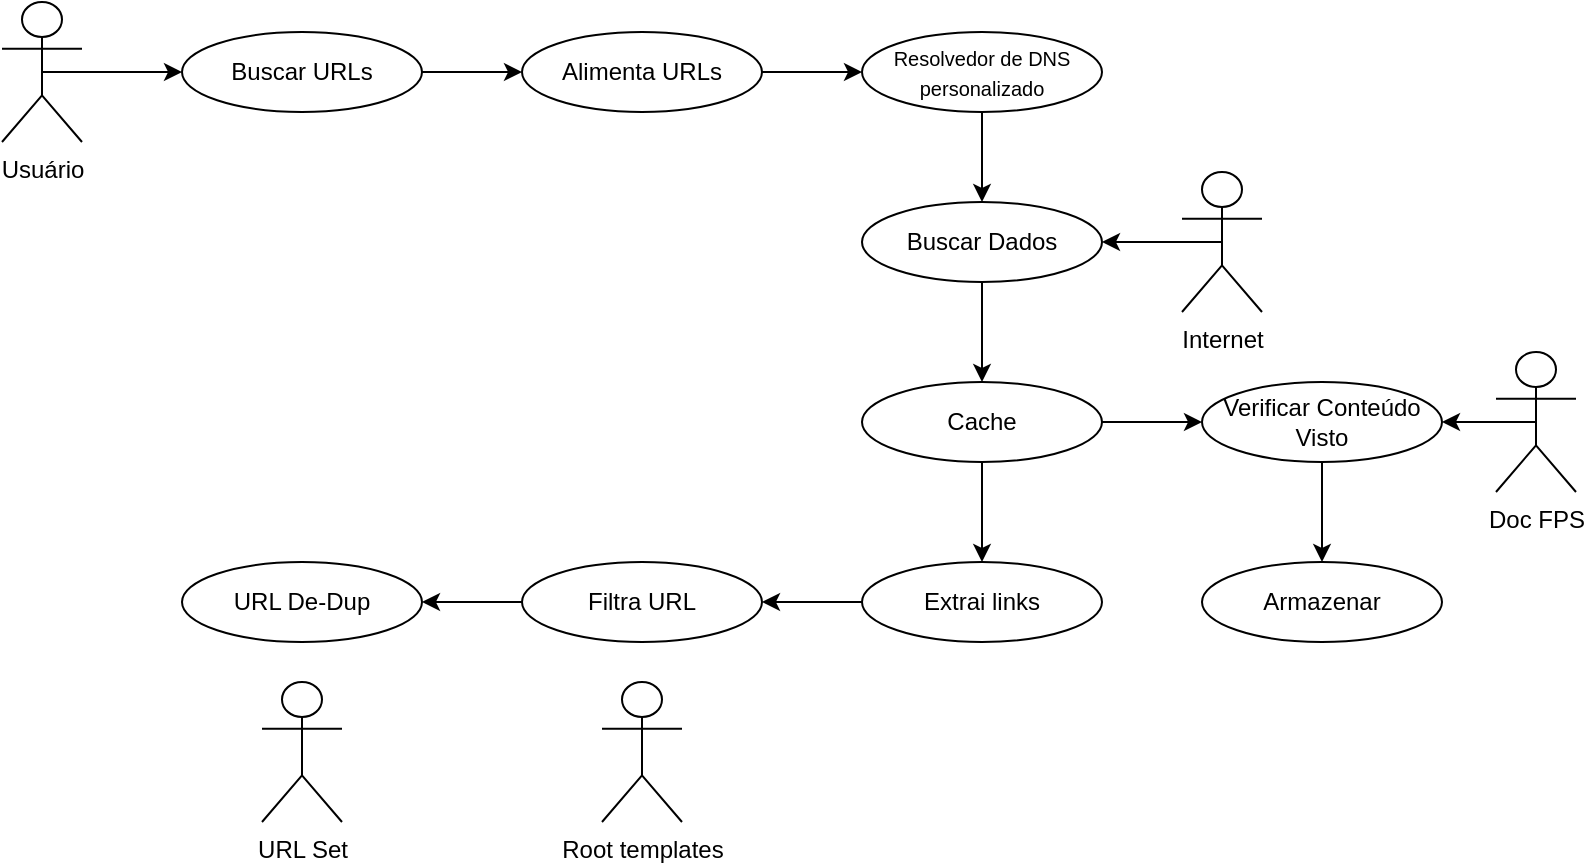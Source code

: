 <mxfile version="24.2.3" type="google">
  <diagram name="Página-1" id="jfTaKeymyc3jLOlq6_Pa">
    <mxGraphModel dx="1185" dy="647" grid="1" gridSize="10" guides="1" tooltips="1" connect="1" arrows="1" fold="1" page="1" pageScale="1" pageWidth="827" pageHeight="1169" math="0" shadow="0">
      <root>
        <mxCell id="0" />
        <mxCell id="1" parent="0" />
        <mxCell id="3rXu2008g0fKP-5y-TBy-28" style="edgeStyle=orthogonalEdgeStyle;rounded=0;orthogonalLoop=1;jettySize=auto;html=1;exitX=0.5;exitY=0.5;exitDx=0;exitDy=0;exitPerimeter=0;" parent="1" source="3rXu2008g0fKP-5y-TBy-1" target="3rXu2008g0fKP-5y-TBy-2" edge="1">
          <mxGeometry relative="1" as="geometry" />
        </mxCell>
        <mxCell id="3rXu2008g0fKP-5y-TBy-1" value="Usuário" style="shape=umlActor;verticalLabelPosition=bottom;verticalAlign=top;html=1;outlineConnect=0;" parent="1" vertex="1">
          <mxGeometry x="40" y="80" width="40" height="70" as="geometry" />
        </mxCell>
        <mxCell id="3rXu2008g0fKP-5y-TBy-16" style="edgeStyle=orthogonalEdgeStyle;rounded=0;orthogonalLoop=1;jettySize=auto;html=1;exitX=1;exitY=0.5;exitDx=0;exitDy=0;entryX=0;entryY=0.5;entryDx=0;entryDy=0;" parent="1" source="3rXu2008g0fKP-5y-TBy-2" target="3rXu2008g0fKP-5y-TBy-3" edge="1">
          <mxGeometry relative="1" as="geometry" />
        </mxCell>
        <mxCell id="3rXu2008g0fKP-5y-TBy-2" value="Buscar URLs" style="ellipse;whiteSpace=wrap;html=1;" parent="1" vertex="1">
          <mxGeometry x="130" y="95" width="120" height="40" as="geometry" />
        </mxCell>
        <mxCell id="3rXu2008g0fKP-5y-TBy-17" style="edgeStyle=orthogonalEdgeStyle;rounded=0;orthogonalLoop=1;jettySize=auto;html=1;exitX=1;exitY=0.5;exitDx=0;exitDy=0;entryX=0;entryY=0.5;entryDx=0;entryDy=0;" parent="1" source="3rXu2008g0fKP-5y-TBy-3" target="3rXu2008g0fKP-5y-TBy-4" edge="1">
          <mxGeometry relative="1" as="geometry" />
        </mxCell>
        <mxCell id="3rXu2008g0fKP-5y-TBy-3" value="Alimenta URLs" style="ellipse;whiteSpace=wrap;html=1;" parent="1" vertex="1">
          <mxGeometry x="300" y="95" width="120" height="40" as="geometry" />
        </mxCell>
        <mxCell id="3rXu2008g0fKP-5y-TBy-18" style="edgeStyle=orthogonalEdgeStyle;rounded=0;orthogonalLoop=1;jettySize=auto;html=1;exitX=0.5;exitY=1;exitDx=0;exitDy=0;entryX=0.5;entryY=0;entryDx=0;entryDy=0;" parent="1" source="3rXu2008g0fKP-5y-TBy-4" target="3rXu2008g0fKP-5y-TBy-5" edge="1">
          <mxGeometry relative="1" as="geometry" />
        </mxCell>
        <mxCell id="3rXu2008g0fKP-5y-TBy-4" value="&lt;font style=&quot;font-size: 10px;&quot;&gt;Resolvedor de DNS personalizado&lt;/font&gt;" style="ellipse;whiteSpace=wrap;html=1;" parent="1" vertex="1">
          <mxGeometry x="470" y="95" width="120" height="40" as="geometry" />
        </mxCell>
        <mxCell id="3rXu2008g0fKP-5y-TBy-19" style="edgeStyle=orthogonalEdgeStyle;rounded=0;orthogonalLoop=1;jettySize=auto;html=1;exitX=0.5;exitY=1;exitDx=0;exitDy=0;entryX=0.5;entryY=0;entryDx=0;entryDy=0;" parent="1" source="3rXu2008g0fKP-5y-TBy-5" target="3rXu2008g0fKP-5y-TBy-6" edge="1">
          <mxGeometry relative="1" as="geometry" />
        </mxCell>
        <mxCell id="3rXu2008g0fKP-5y-TBy-5" value="Buscar Dados" style="ellipse;whiteSpace=wrap;html=1;" parent="1" vertex="1">
          <mxGeometry x="470" y="180" width="120" height="40" as="geometry" />
        </mxCell>
        <mxCell id="3rXu2008g0fKP-5y-TBy-20" style="edgeStyle=orthogonalEdgeStyle;rounded=0;orthogonalLoop=1;jettySize=auto;html=1;exitX=0.5;exitY=1;exitDx=0;exitDy=0;entryX=0.5;entryY=0;entryDx=0;entryDy=0;" parent="1" source="3rXu2008g0fKP-5y-TBy-6" target="3rXu2008g0fKP-5y-TBy-7" edge="1">
          <mxGeometry relative="1" as="geometry" />
        </mxCell>
        <mxCell id="3rXu2008g0fKP-5y-TBy-21" style="edgeStyle=orthogonalEdgeStyle;rounded=0;orthogonalLoop=1;jettySize=auto;html=1;exitX=1;exitY=0.5;exitDx=0;exitDy=0;entryX=0;entryY=0.5;entryDx=0;entryDy=0;" parent="1" source="3rXu2008g0fKP-5y-TBy-6" target="3rXu2008g0fKP-5y-TBy-8" edge="1">
          <mxGeometry relative="1" as="geometry" />
        </mxCell>
        <mxCell id="3rXu2008g0fKP-5y-TBy-6" value="Cache" style="ellipse;whiteSpace=wrap;html=1;" parent="1" vertex="1">
          <mxGeometry x="470" y="270" width="120" height="40" as="geometry" />
        </mxCell>
        <mxCell id="3rXu2008g0fKP-5y-TBy-23" style="edgeStyle=orthogonalEdgeStyle;rounded=0;orthogonalLoop=1;jettySize=auto;html=1;exitX=0;exitY=0.5;exitDx=0;exitDy=0;entryX=1;entryY=0.5;entryDx=0;entryDy=0;" parent="1" source="3rXu2008g0fKP-5y-TBy-7" target="3rXu2008g0fKP-5y-TBy-10" edge="1">
          <mxGeometry relative="1" as="geometry" />
        </mxCell>
        <mxCell id="3rXu2008g0fKP-5y-TBy-7" value="Extrai links" style="ellipse;whiteSpace=wrap;html=1;" parent="1" vertex="1">
          <mxGeometry x="470" y="360" width="120" height="40" as="geometry" />
        </mxCell>
        <mxCell id="3rXu2008g0fKP-5y-TBy-22" style="edgeStyle=orthogonalEdgeStyle;rounded=0;orthogonalLoop=1;jettySize=auto;html=1;exitX=0.5;exitY=1;exitDx=0;exitDy=0;entryX=0.5;entryY=0;entryDx=0;entryDy=0;" parent="1" source="3rXu2008g0fKP-5y-TBy-8" target="3rXu2008g0fKP-5y-TBy-9" edge="1">
          <mxGeometry relative="1" as="geometry" />
        </mxCell>
        <mxCell id="3rXu2008g0fKP-5y-TBy-8" value="Verificar Conteúdo Visto" style="ellipse;whiteSpace=wrap;html=1;" parent="1" vertex="1">
          <mxGeometry x="640" y="270" width="120" height="40" as="geometry" />
        </mxCell>
        <mxCell id="3rXu2008g0fKP-5y-TBy-9" value="Armazenar" style="ellipse;whiteSpace=wrap;html=1;" parent="1" vertex="1">
          <mxGeometry x="640" y="360" width="120" height="40" as="geometry" />
        </mxCell>
        <mxCell id="3rXu2008g0fKP-5y-TBy-24" style="edgeStyle=orthogonalEdgeStyle;rounded=0;orthogonalLoop=1;jettySize=auto;html=1;exitX=0;exitY=0.5;exitDx=0;exitDy=0;entryX=1;entryY=0.5;entryDx=0;entryDy=0;" parent="1" source="3rXu2008g0fKP-5y-TBy-10" target="3rXu2008g0fKP-5y-TBy-11" edge="1">
          <mxGeometry relative="1" as="geometry" />
        </mxCell>
        <mxCell id="3rXu2008g0fKP-5y-TBy-10" value="Filtra URL" style="ellipse;whiteSpace=wrap;html=1;" parent="1" vertex="1">
          <mxGeometry x="300" y="360" width="120" height="40" as="geometry" />
        </mxCell>
        <mxCell id="3rXu2008g0fKP-5y-TBy-11" value="URL De-Dup" style="ellipse;whiteSpace=wrap;html=1;" parent="1" vertex="1">
          <mxGeometry x="130" y="360" width="120" height="40" as="geometry" />
        </mxCell>
        <mxCell id="3rXu2008g0fKP-5y-TBy-12" value="URL Set" style="shape=umlActor;verticalLabelPosition=bottom;verticalAlign=top;html=1;outlineConnect=0;" parent="1" vertex="1">
          <mxGeometry x="170" y="420" width="40" height="70" as="geometry" />
        </mxCell>
        <mxCell id="3rXu2008g0fKP-5y-TBy-13" value="Root templates" style="shape=umlActor;verticalLabelPosition=bottom;verticalAlign=top;html=1;outlineConnect=0;" parent="1" vertex="1">
          <mxGeometry x="340" y="420" width="40" height="70" as="geometry" />
        </mxCell>
        <mxCell id="3rXu2008g0fKP-5y-TBy-29" style="edgeStyle=orthogonalEdgeStyle;rounded=0;orthogonalLoop=1;jettySize=auto;html=1;exitX=0.5;exitY=0.5;exitDx=0;exitDy=0;exitPerimeter=0;entryX=1;entryY=0.5;entryDx=0;entryDy=0;" parent="1" source="3rXu2008g0fKP-5y-TBy-14" target="3rXu2008g0fKP-5y-TBy-5" edge="1">
          <mxGeometry relative="1" as="geometry" />
        </mxCell>
        <mxCell id="3rXu2008g0fKP-5y-TBy-14" value="Internet" style="shape=umlActor;verticalLabelPosition=bottom;verticalAlign=top;html=1;outlineConnect=0;" parent="1" vertex="1">
          <mxGeometry x="630" y="165" width="40" height="70" as="geometry" />
        </mxCell>
        <mxCell id="3rXu2008g0fKP-5y-TBy-30" style="edgeStyle=orthogonalEdgeStyle;rounded=0;orthogonalLoop=1;jettySize=auto;html=1;exitX=0.5;exitY=0.5;exitDx=0;exitDy=0;exitPerimeter=0;entryX=1;entryY=0.5;entryDx=0;entryDy=0;" parent="1" source="3rXu2008g0fKP-5y-TBy-15" target="3rXu2008g0fKP-5y-TBy-8" edge="1">
          <mxGeometry relative="1" as="geometry" />
        </mxCell>
        <mxCell id="3rXu2008g0fKP-5y-TBy-15" value="Doc FPS" style="shape=umlActor;verticalLabelPosition=bottom;verticalAlign=top;html=1;outlineConnect=0;" parent="1" vertex="1">
          <mxGeometry x="787" y="255" width="40" height="70" as="geometry" />
        </mxCell>
      </root>
    </mxGraphModel>
  </diagram>
</mxfile>
